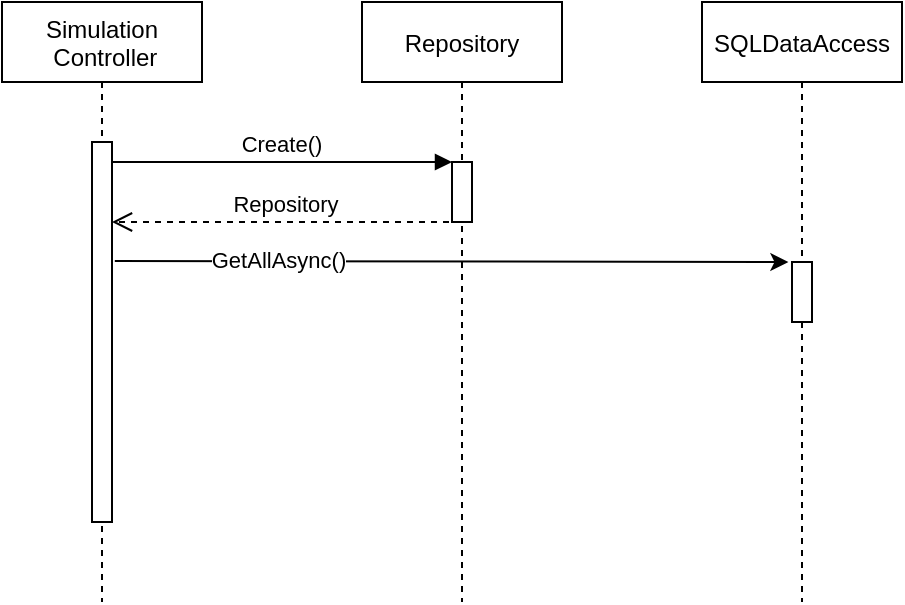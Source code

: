<mxfile version="14.9.3" type="device"><diagram id="kgpKYQtTHZ0yAKxKKP6v" name="Page-1"><mxGraphModel dx="1038" dy="675" grid="1" gridSize="10" guides="1" tooltips="1" connect="1" arrows="1" fold="1" page="1" pageScale="1" pageWidth="850" pageHeight="1100" math="0" shadow="0"><root><mxCell id="0"/><mxCell id="1" parent="0"/><mxCell id="3nuBFxr9cyL0pnOWT2aG-1" value="Simulation&#10; Controller" style="shape=umlLifeline;perimeter=lifelinePerimeter;container=1;collapsible=0;recursiveResize=0;rounded=0;shadow=0;strokeWidth=1;" parent="1" vertex="1"><mxGeometry x="120" y="80" width="100" height="300" as="geometry"/></mxCell><mxCell id="3nuBFxr9cyL0pnOWT2aG-2" value="" style="points=[];perimeter=orthogonalPerimeter;rounded=0;shadow=0;strokeWidth=1;" parent="3nuBFxr9cyL0pnOWT2aG-1" vertex="1"><mxGeometry x="45" y="70" width="10" height="190" as="geometry"/></mxCell><mxCell id="3nuBFxr9cyL0pnOWT2aG-5" value="Repository" style="shape=umlLifeline;perimeter=lifelinePerimeter;container=1;collapsible=0;recursiveResize=0;rounded=0;shadow=0;strokeWidth=1;" parent="1" vertex="1"><mxGeometry x="300" y="80" width="100" height="300" as="geometry"/></mxCell><mxCell id="3nuBFxr9cyL0pnOWT2aG-6" value="" style="points=[];perimeter=orthogonalPerimeter;rounded=0;shadow=0;strokeWidth=1;" parent="3nuBFxr9cyL0pnOWT2aG-5" vertex="1"><mxGeometry x="45" y="80" width="10" height="30" as="geometry"/></mxCell><mxCell id="3nuBFxr9cyL0pnOWT2aG-7" value="Repository" style="verticalAlign=bottom;endArrow=open;dashed=1;endSize=8;shadow=0;strokeWidth=1;" parent="1" source="3nuBFxr9cyL0pnOWT2aG-5" target="3nuBFxr9cyL0pnOWT2aG-2" edge="1"><mxGeometry relative="1" as="geometry"><mxPoint x="275" y="236" as="targetPoint"/><Array as="points"><mxPoint x="280" y="190"/></Array></mxGeometry></mxCell><mxCell id="3nuBFxr9cyL0pnOWT2aG-8" value="Create()" style="verticalAlign=bottom;endArrow=block;entryX=0;entryY=0;shadow=0;strokeWidth=1;" parent="1" source="3nuBFxr9cyL0pnOWT2aG-2" target="3nuBFxr9cyL0pnOWT2aG-6" edge="1"><mxGeometry relative="1" as="geometry"><mxPoint x="275" y="160" as="sourcePoint"/></mxGeometry></mxCell><mxCell id="5oxoUNX-Cu43O0wsdoja-2" value="SQLDataAccess" style="shape=umlLifeline;perimeter=lifelinePerimeter;container=1;collapsible=0;recursiveResize=0;rounded=0;shadow=0;strokeWidth=1;" vertex="1" parent="1"><mxGeometry x="470" y="80" width="100" height="300" as="geometry"/></mxCell><mxCell id="5oxoUNX-Cu43O0wsdoja-3" value="" style="points=[];perimeter=orthogonalPerimeter;rounded=0;shadow=0;strokeWidth=1;" vertex="1" parent="5oxoUNX-Cu43O0wsdoja-2"><mxGeometry x="45" y="130" width="10" height="30" as="geometry"/></mxCell><mxCell id="5oxoUNX-Cu43O0wsdoja-4" value="" style="endArrow=classic;html=1;entryX=-0.18;entryY=0.001;entryDx=0;entryDy=0;entryPerimeter=0;exitX=1.14;exitY=0.313;exitDx=0;exitDy=0;exitPerimeter=0;" edge="1" parent="1" source="3nuBFxr9cyL0pnOWT2aG-2" target="5oxoUNX-Cu43O0wsdoja-3"><mxGeometry width="50" height="50" relative="1" as="geometry"><mxPoint x="290" y="370" as="sourcePoint"/><mxPoint x="550" y="310" as="targetPoint"/></mxGeometry></mxCell><mxCell id="5oxoUNX-Cu43O0wsdoja-5" value="GetAllAsync()" style="edgeLabel;html=1;align=center;verticalAlign=middle;resizable=0;points=[];" vertex="1" connectable="0" parent="5oxoUNX-Cu43O0wsdoja-4"><mxGeometry x="-0.515" y="1" relative="1" as="geometry"><mxPoint as="offset"/></mxGeometry></mxCell></root></mxGraphModel></diagram></mxfile>